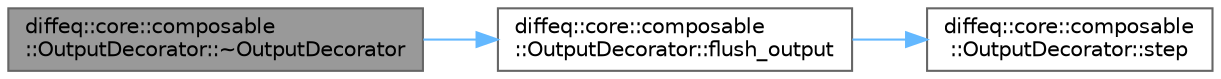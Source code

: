 digraph "diffeq::core::composable::OutputDecorator::~OutputDecorator"
{
 // LATEX_PDF_SIZE
  bgcolor="transparent";
  edge [fontname=Helvetica,fontsize=10,labelfontname=Helvetica,labelfontsize=10];
  node [fontname=Helvetica,fontsize=10,shape=box,height=0.2,width=0.4];
  rankdir="LR";
  Node1 [id="Node000001",label="diffeq::core::composable\l::OutputDecorator::~OutputDecorator",height=0.2,width=0.4,color="gray40", fillcolor="grey60", style="filled", fontcolor="black",tooltip="Destructor ensures proper cleanup and final output flush."];
  Node1 -> Node2 [id="edge1_Node000001_Node000002",color="steelblue1",style="solid",tooltip=" "];
  Node2 [id="Node000002",label="diffeq::core::composable\l::OutputDecorator::flush_output",height=0.2,width=0.4,color="grey40", fillcolor="white", style="filled",URL="$classdiffeq_1_1core_1_1composable_1_1_output_decorator.html#a0deed7ad7cf70c1b0e446189b225b210",tooltip="Force immediate output flush."];
  Node2 -> Node3 [id="edge2_Node000002_Node000003",color="steelblue1",style="solid",tooltip=" "];
  Node3 [id="Node000003",label="diffeq::core::composable\l::OutputDecorator::step",height=0.2,width=0.4,color="grey40", fillcolor="white", style="filled",URL="$classdiffeq_1_1core_1_1composable_1_1_output_decorator.html#a1fa67f09fb54c168600f246f59235cd7",tooltip="Override step to add output handling."];
}
